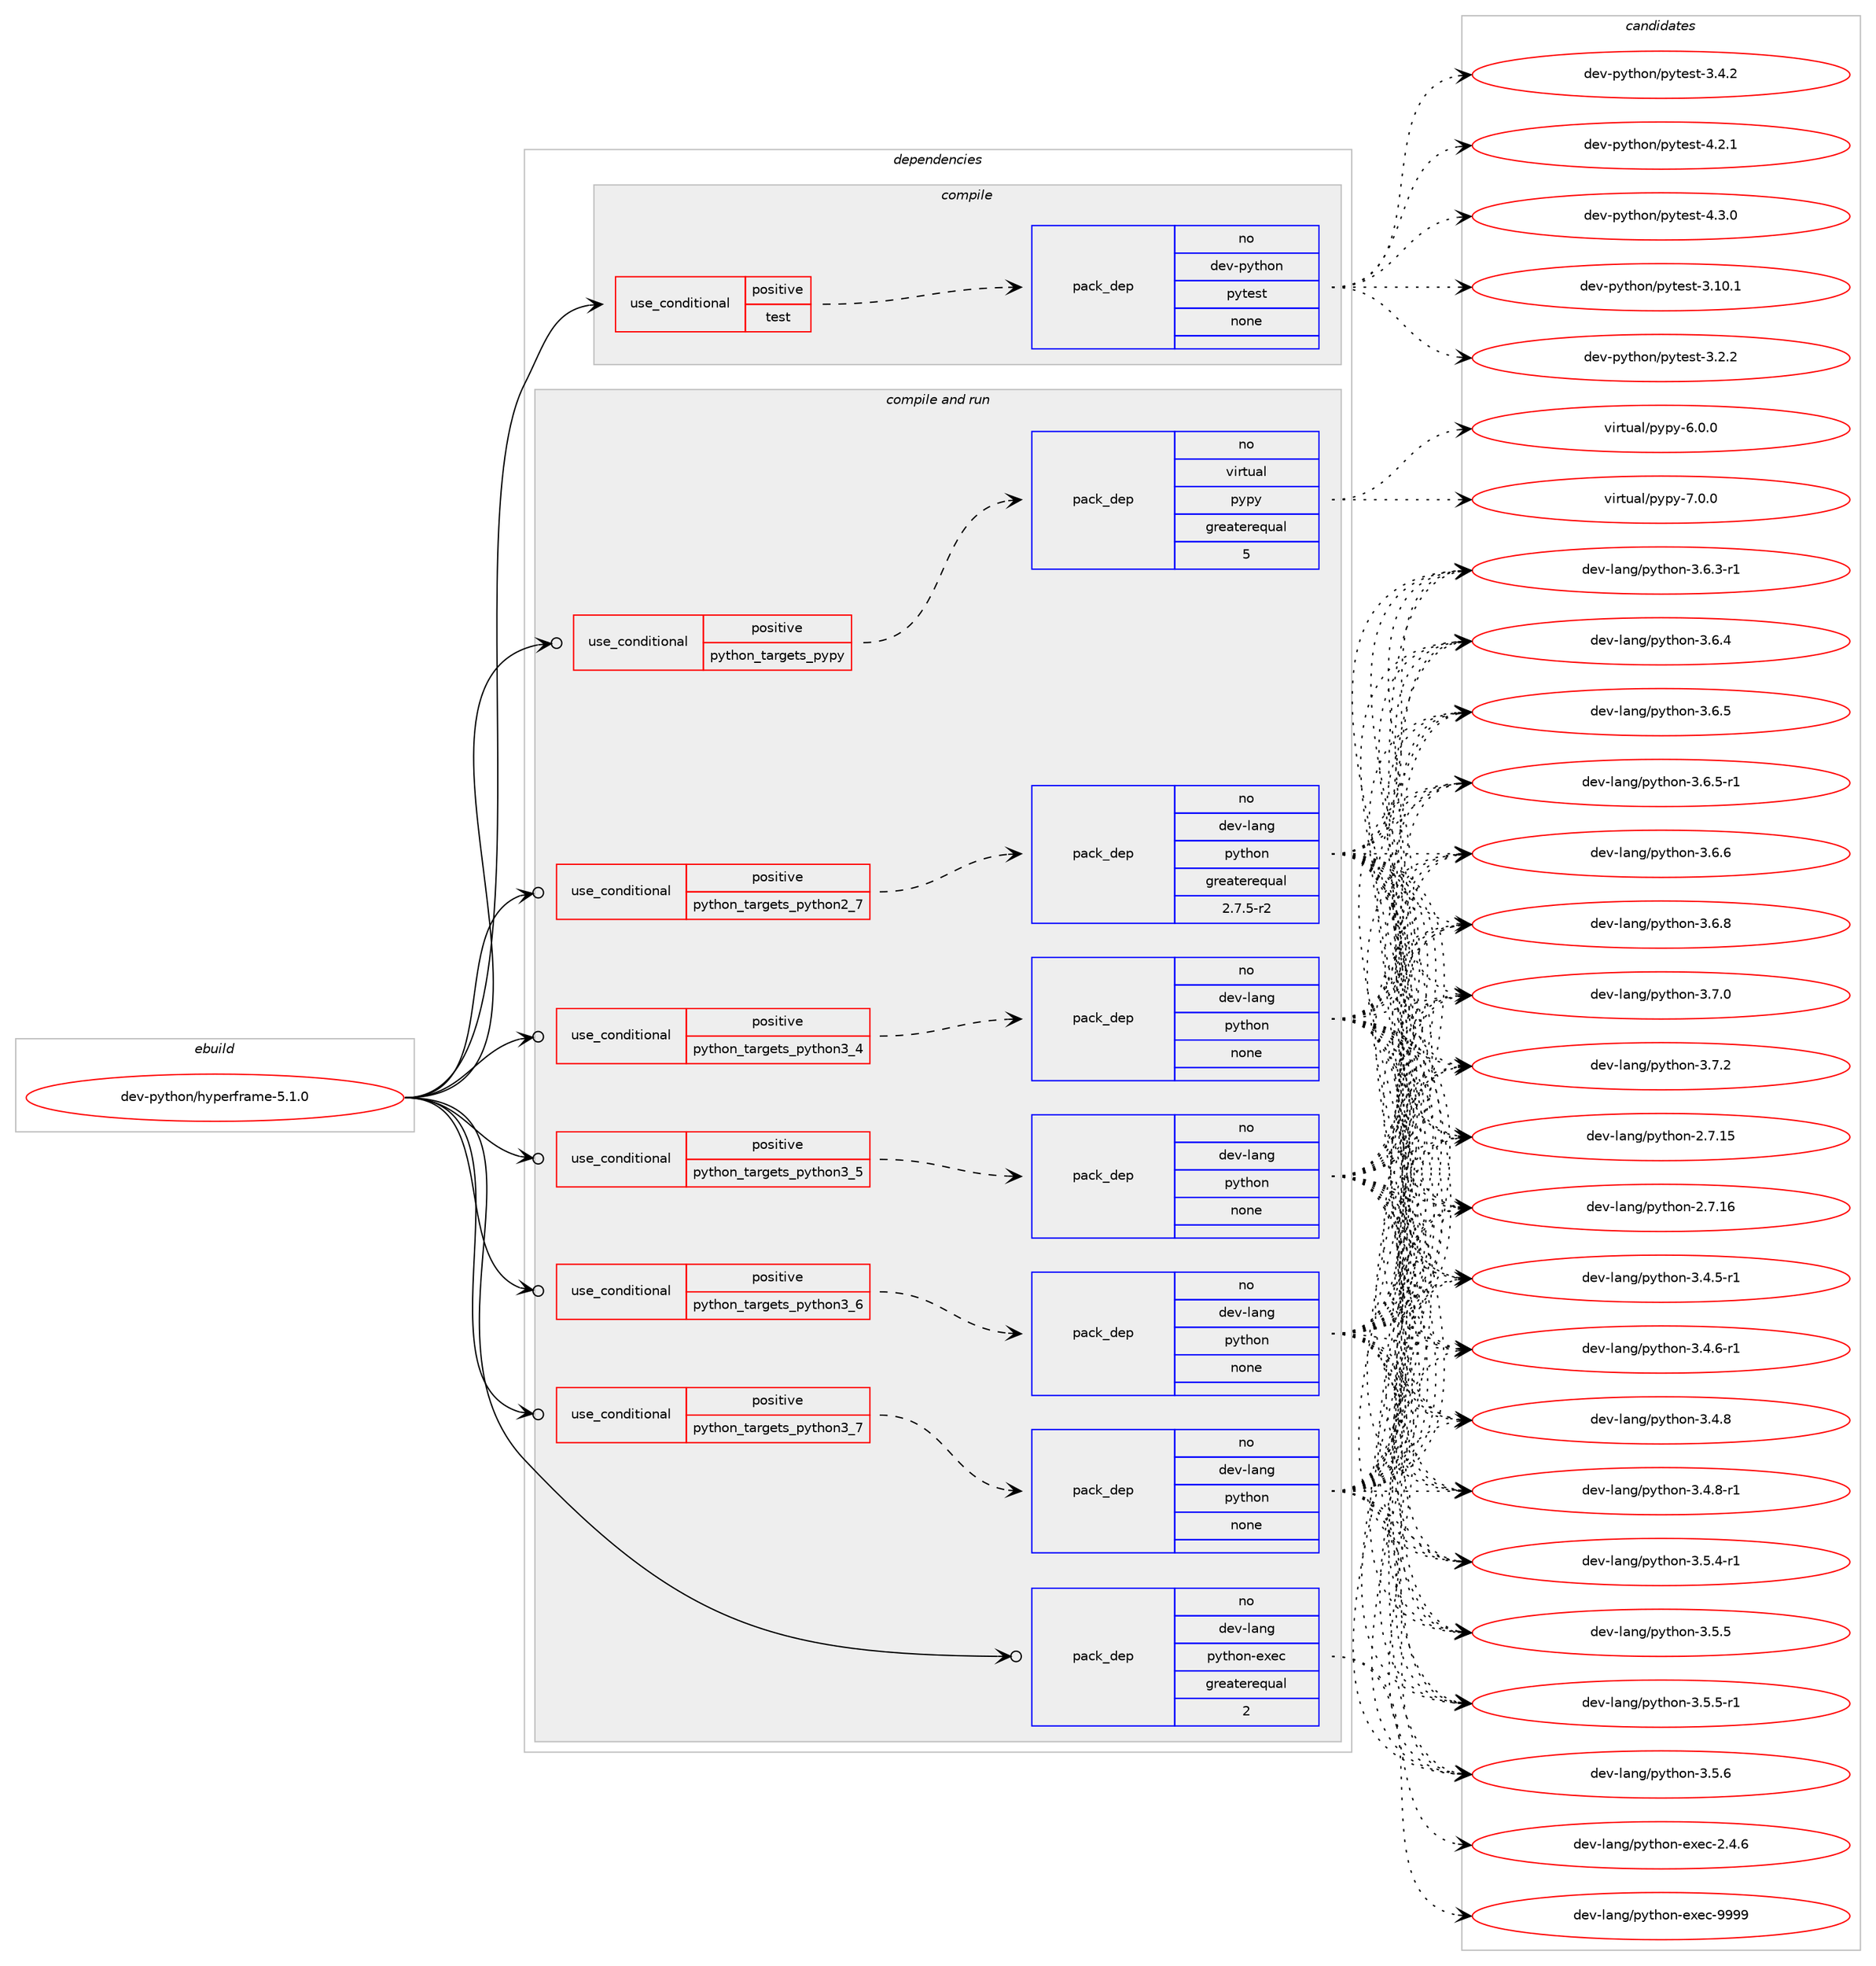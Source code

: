 digraph prolog {

# *************
# Graph options
# *************

newrank=true;
concentrate=true;
compound=true;
graph [rankdir=LR,fontname=Helvetica,fontsize=10,ranksep=1.5];#, ranksep=2.5, nodesep=0.2];
edge  [arrowhead=vee];
node  [fontname=Helvetica,fontsize=10];

# **********
# The ebuild
# **********

subgraph cluster_leftcol {
color=gray;
rank=same;
label=<<i>ebuild</i>>;
id [label="dev-python/hyperframe-5.1.0", color=red, width=4, href="../dev-python/hyperframe-5.1.0.svg"];
}

# ****************
# The dependencies
# ****************

subgraph cluster_midcol {
color=gray;
label=<<i>dependencies</i>>;
subgraph cluster_compile {
fillcolor="#eeeeee";
style=filled;
label=<<i>compile</i>>;
subgraph cond375548 {
dependency1413215 [label=<<TABLE BORDER="0" CELLBORDER="1" CELLSPACING="0" CELLPADDING="4"><TR><TD ROWSPAN="3" CELLPADDING="10">use_conditional</TD></TR><TR><TD>positive</TD></TR><TR><TD>test</TD></TR></TABLE>>, shape=none, color=red];
subgraph pack1014398 {
dependency1413216 [label=<<TABLE BORDER="0" CELLBORDER="1" CELLSPACING="0" CELLPADDING="4" WIDTH="220"><TR><TD ROWSPAN="6" CELLPADDING="30">pack_dep</TD></TR><TR><TD WIDTH="110">no</TD></TR><TR><TD>dev-python</TD></TR><TR><TD>pytest</TD></TR><TR><TD>none</TD></TR><TR><TD></TD></TR></TABLE>>, shape=none, color=blue];
}
dependency1413215:e -> dependency1413216:w [weight=20,style="dashed",arrowhead="vee"];
}
id:e -> dependency1413215:w [weight=20,style="solid",arrowhead="vee"];
}
subgraph cluster_compileandrun {
fillcolor="#eeeeee";
style=filled;
label=<<i>compile and run</i>>;
subgraph cond375549 {
dependency1413217 [label=<<TABLE BORDER="0" CELLBORDER="1" CELLSPACING="0" CELLPADDING="4"><TR><TD ROWSPAN="3" CELLPADDING="10">use_conditional</TD></TR><TR><TD>positive</TD></TR><TR><TD>python_targets_pypy</TD></TR></TABLE>>, shape=none, color=red];
subgraph pack1014399 {
dependency1413218 [label=<<TABLE BORDER="0" CELLBORDER="1" CELLSPACING="0" CELLPADDING="4" WIDTH="220"><TR><TD ROWSPAN="6" CELLPADDING="30">pack_dep</TD></TR><TR><TD WIDTH="110">no</TD></TR><TR><TD>virtual</TD></TR><TR><TD>pypy</TD></TR><TR><TD>greaterequal</TD></TR><TR><TD>5</TD></TR></TABLE>>, shape=none, color=blue];
}
dependency1413217:e -> dependency1413218:w [weight=20,style="dashed",arrowhead="vee"];
}
id:e -> dependency1413217:w [weight=20,style="solid",arrowhead="odotvee"];
subgraph cond375550 {
dependency1413219 [label=<<TABLE BORDER="0" CELLBORDER="1" CELLSPACING="0" CELLPADDING="4"><TR><TD ROWSPAN="3" CELLPADDING="10">use_conditional</TD></TR><TR><TD>positive</TD></TR><TR><TD>python_targets_python2_7</TD></TR></TABLE>>, shape=none, color=red];
subgraph pack1014400 {
dependency1413220 [label=<<TABLE BORDER="0" CELLBORDER="1" CELLSPACING="0" CELLPADDING="4" WIDTH="220"><TR><TD ROWSPAN="6" CELLPADDING="30">pack_dep</TD></TR><TR><TD WIDTH="110">no</TD></TR><TR><TD>dev-lang</TD></TR><TR><TD>python</TD></TR><TR><TD>greaterequal</TD></TR><TR><TD>2.7.5-r2</TD></TR></TABLE>>, shape=none, color=blue];
}
dependency1413219:e -> dependency1413220:w [weight=20,style="dashed",arrowhead="vee"];
}
id:e -> dependency1413219:w [weight=20,style="solid",arrowhead="odotvee"];
subgraph cond375551 {
dependency1413221 [label=<<TABLE BORDER="0" CELLBORDER="1" CELLSPACING="0" CELLPADDING="4"><TR><TD ROWSPAN="3" CELLPADDING="10">use_conditional</TD></TR><TR><TD>positive</TD></TR><TR><TD>python_targets_python3_4</TD></TR></TABLE>>, shape=none, color=red];
subgraph pack1014401 {
dependency1413222 [label=<<TABLE BORDER="0" CELLBORDER="1" CELLSPACING="0" CELLPADDING="4" WIDTH="220"><TR><TD ROWSPAN="6" CELLPADDING="30">pack_dep</TD></TR><TR><TD WIDTH="110">no</TD></TR><TR><TD>dev-lang</TD></TR><TR><TD>python</TD></TR><TR><TD>none</TD></TR><TR><TD></TD></TR></TABLE>>, shape=none, color=blue];
}
dependency1413221:e -> dependency1413222:w [weight=20,style="dashed",arrowhead="vee"];
}
id:e -> dependency1413221:w [weight=20,style="solid",arrowhead="odotvee"];
subgraph cond375552 {
dependency1413223 [label=<<TABLE BORDER="0" CELLBORDER="1" CELLSPACING="0" CELLPADDING="4"><TR><TD ROWSPAN="3" CELLPADDING="10">use_conditional</TD></TR><TR><TD>positive</TD></TR><TR><TD>python_targets_python3_5</TD></TR></TABLE>>, shape=none, color=red];
subgraph pack1014402 {
dependency1413224 [label=<<TABLE BORDER="0" CELLBORDER="1" CELLSPACING="0" CELLPADDING="4" WIDTH="220"><TR><TD ROWSPAN="6" CELLPADDING="30">pack_dep</TD></TR><TR><TD WIDTH="110">no</TD></TR><TR><TD>dev-lang</TD></TR><TR><TD>python</TD></TR><TR><TD>none</TD></TR><TR><TD></TD></TR></TABLE>>, shape=none, color=blue];
}
dependency1413223:e -> dependency1413224:w [weight=20,style="dashed",arrowhead="vee"];
}
id:e -> dependency1413223:w [weight=20,style="solid",arrowhead="odotvee"];
subgraph cond375553 {
dependency1413225 [label=<<TABLE BORDER="0" CELLBORDER="1" CELLSPACING="0" CELLPADDING="4"><TR><TD ROWSPAN="3" CELLPADDING="10">use_conditional</TD></TR><TR><TD>positive</TD></TR><TR><TD>python_targets_python3_6</TD></TR></TABLE>>, shape=none, color=red];
subgraph pack1014403 {
dependency1413226 [label=<<TABLE BORDER="0" CELLBORDER="1" CELLSPACING="0" CELLPADDING="4" WIDTH="220"><TR><TD ROWSPAN="6" CELLPADDING="30">pack_dep</TD></TR><TR><TD WIDTH="110">no</TD></TR><TR><TD>dev-lang</TD></TR><TR><TD>python</TD></TR><TR><TD>none</TD></TR><TR><TD></TD></TR></TABLE>>, shape=none, color=blue];
}
dependency1413225:e -> dependency1413226:w [weight=20,style="dashed",arrowhead="vee"];
}
id:e -> dependency1413225:w [weight=20,style="solid",arrowhead="odotvee"];
subgraph cond375554 {
dependency1413227 [label=<<TABLE BORDER="0" CELLBORDER="1" CELLSPACING="0" CELLPADDING="4"><TR><TD ROWSPAN="3" CELLPADDING="10">use_conditional</TD></TR><TR><TD>positive</TD></TR><TR><TD>python_targets_python3_7</TD></TR></TABLE>>, shape=none, color=red];
subgraph pack1014404 {
dependency1413228 [label=<<TABLE BORDER="0" CELLBORDER="1" CELLSPACING="0" CELLPADDING="4" WIDTH="220"><TR><TD ROWSPAN="6" CELLPADDING="30">pack_dep</TD></TR><TR><TD WIDTH="110">no</TD></TR><TR><TD>dev-lang</TD></TR><TR><TD>python</TD></TR><TR><TD>none</TD></TR><TR><TD></TD></TR></TABLE>>, shape=none, color=blue];
}
dependency1413227:e -> dependency1413228:w [weight=20,style="dashed",arrowhead="vee"];
}
id:e -> dependency1413227:w [weight=20,style="solid",arrowhead="odotvee"];
subgraph pack1014405 {
dependency1413229 [label=<<TABLE BORDER="0" CELLBORDER="1" CELLSPACING="0" CELLPADDING="4" WIDTH="220"><TR><TD ROWSPAN="6" CELLPADDING="30">pack_dep</TD></TR><TR><TD WIDTH="110">no</TD></TR><TR><TD>dev-lang</TD></TR><TR><TD>python-exec</TD></TR><TR><TD>greaterequal</TD></TR><TR><TD>2</TD></TR></TABLE>>, shape=none, color=blue];
}
id:e -> dependency1413229:w [weight=20,style="solid",arrowhead="odotvee"];
}
subgraph cluster_run {
fillcolor="#eeeeee";
style=filled;
label=<<i>run</i>>;
}
}

# **************
# The candidates
# **************

subgraph cluster_choices {
rank=same;
color=gray;
label=<<i>candidates</i>>;

subgraph choice1014398 {
color=black;
nodesep=1;
choice100101118451121211161041111104711212111610111511645514649484649 [label="dev-python/pytest-3.10.1", color=red, width=4,href="../dev-python/pytest-3.10.1.svg"];
choice1001011184511212111610411111047112121116101115116455146504650 [label="dev-python/pytest-3.2.2", color=red, width=4,href="../dev-python/pytest-3.2.2.svg"];
choice1001011184511212111610411111047112121116101115116455146524650 [label="dev-python/pytest-3.4.2", color=red, width=4,href="../dev-python/pytest-3.4.2.svg"];
choice1001011184511212111610411111047112121116101115116455246504649 [label="dev-python/pytest-4.2.1", color=red, width=4,href="../dev-python/pytest-4.2.1.svg"];
choice1001011184511212111610411111047112121116101115116455246514648 [label="dev-python/pytest-4.3.0", color=red, width=4,href="../dev-python/pytest-4.3.0.svg"];
dependency1413216:e -> choice100101118451121211161041111104711212111610111511645514649484649:w [style=dotted,weight="100"];
dependency1413216:e -> choice1001011184511212111610411111047112121116101115116455146504650:w [style=dotted,weight="100"];
dependency1413216:e -> choice1001011184511212111610411111047112121116101115116455146524650:w [style=dotted,weight="100"];
dependency1413216:e -> choice1001011184511212111610411111047112121116101115116455246504649:w [style=dotted,weight="100"];
dependency1413216:e -> choice1001011184511212111610411111047112121116101115116455246514648:w [style=dotted,weight="100"];
}
subgraph choice1014399 {
color=black;
nodesep=1;
choice1181051141161179710847112121112121455446484648 [label="virtual/pypy-6.0.0", color=red, width=4,href="../virtual/pypy-6.0.0.svg"];
choice1181051141161179710847112121112121455546484648 [label="virtual/pypy-7.0.0", color=red, width=4,href="../virtual/pypy-7.0.0.svg"];
dependency1413218:e -> choice1181051141161179710847112121112121455446484648:w [style=dotted,weight="100"];
dependency1413218:e -> choice1181051141161179710847112121112121455546484648:w [style=dotted,weight="100"];
}
subgraph choice1014400 {
color=black;
nodesep=1;
choice10010111845108971101034711212111610411111045504655464953 [label="dev-lang/python-2.7.15", color=red, width=4,href="../dev-lang/python-2.7.15.svg"];
choice10010111845108971101034711212111610411111045504655464954 [label="dev-lang/python-2.7.16", color=red, width=4,href="../dev-lang/python-2.7.16.svg"];
choice1001011184510897110103471121211161041111104551465246534511449 [label="dev-lang/python-3.4.5-r1", color=red, width=4,href="../dev-lang/python-3.4.5-r1.svg"];
choice1001011184510897110103471121211161041111104551465246544511449 [label="dev-lang/python-3.4.6-r1", color=red, width=4,href="../dev-lang/python-3.4.6-r1.svg"];
choice100101118451089711010347112121116104111110455146524656 [label="dev-lang/python-3.4.8", color=red, width=4,href="../dev-lang/python-3.4.8.svg"];
choice1001011184510897110103471121211161041111104551465246564511449 [label="dev-lang/python-3.4.8-r1", color=red, width=4,href="../dev-lang/python-3.4.8-r1.svg"];
choice1001011184510897110103471121211161041111104551465346524511449 [label="dev-lang/python-3.5.4-r1", color=red, width=4,href="../dev-lang/python-3.5.4-r1.svg"];
choice100101118451089711010347112121116104111110455146534653 [label="dev-lang/python-3.5.5", color=red, width=4,href="../dev-lang/python-3.5.5.svg"];
choice1001011184510897110103471121211161041111104551465346534511449 [label="dev-lang/python-3.5.5-r1", color=red, width=4,href="../dev-lang/python-3.5.5-r1.svg"];
choice100101118451089711010347112121116104111110455146534654 [label="dev-lang/python-3.5.6", color=red, width=4,href="../dev-lang/python-3.5.6.svg"];
choice1001011184510897110103471121211161041111104551465446514511449 [label="dev-lang/python-3.6.3-r1", color=red, width=4,href="../dev-lang/python-3.6.3-r1.svg"];
choice100101118451089711010347112121116104111110455146544652 [label="dev-lang/python-3.6.4", color=red, width=4,href="../dev-lang/python-3.6.4.svg"];
choice100101118451089711010347112121116104111110455146544653 [label="dev-lang/python-3.6.5", color=red, width=4,href="../dev-lang/python-3.6.5.svg"];
choice1001011184510897110103471121211161041111104551465446534511449 [label="dev-lang/python-3.6.5-r1", color=red, width=4,href="../dev-lang/python-3.6.5-r1.svg"];
choice100101118451089711010347112121116104111110455146544654 [label="dev-lang/python-3.6.6", color=red, width=4,href="../dev-lang/python-3.6.6.svg"];
choice100101118451089711010347112121116104111110455146544656 [label="dev-lang/python-3.6.8", color=red, width=4,href="../dev-lang/python-3.6.8.svg"];
choice100101118451089711010347112121116104111110455146554648 [label="dev-lang/python-3.7.0", color=red, width=4,href="../dev-lang/python-3.7.0.svg"];
choice100101118451089711010347112121116104111110455146554650 [label="dev-lang/python-3.7.2", color=red, width=4,href="../dev-lang/python-3.7.2.svg"];
dependency1413220:e -> choice10010111845108971101034711212111610411111045504655464953:w [style=dotted,weight="100"];
dependency1413220:e -> choice10010111845108971101034711212111610411111045504655464954:w [style=dotted,weight="100"];
dependency1413220:e -> choice1001011184510897110103471121211161041111104551465246534511449:w [style=dotted,weight="100"];
dependency1413220:e -> choice1001011184510897110103471121211161041111104551465246544511449:w [style=dotted,weight="100"];
dependency1413220:e -> choice100101118451089711010347112121116104111110455146524656:w [style=dotted,weight="100"];
dependency1413220:e -> choice1001011184510897110103471121211161041111104551465246564511449:w [style=dotted,weight="100"];
dependency1413220:e -> choice1001011184510897110103471121211161041111104551465346524511449:w [style=dotted,weight="100"];
dependency1413220:e -> choice100101118451089711010347112121116104111110455146534653:w [style=dotted,weight="100"];
dependency1413220:e -> choice1001011184510897110103471121211161041111104551465346534511449:w [style=dotted,weight="100"];
dependency1413220:e -> choice100101118451089711010347112121116104111110455146534654:w [style=dotted,weight="100"];
dependency1413220:e -> choice1001011184510897110103471121211161041111104551465446514511449:w [style=dotted,weight="100"];
dependency1413220:e -> choice100101118451089711010347112121116104111110455146544652:w [style=dotted,weight="100"];
dependency1413220:e -> choice100101118451089711010347112121116104111110455146544653:w [style=dotted,weight="100"];
dependency1413220:e -> choice1001011184510897110103471121211161041111104551465446534511449:w [style=dotted,weight="100"];
dependency1413220:e -> choice100101118451089711010347112121116104111110455146544654:w [style=dotted,weight="100"];
dependency1413220:e -> choice100101118451089711010347112121116104111110455146544656:w [style=dotted,weight="100"];
dependency1413220:e -> choice100101118451089711010347112121116104111110455146554648:w [style=dotted,weight="100"];
dependency1413220:e -> choice100101118451089711010347112121116104111110455146554650:w [style=dotted,weight="100"];
}
subgraph choice1014401 {
color=black;
nodesep=1;
choice10010111845108971101034711212111610411111045504655464953 [label="dev-lang/python-2.7.15", color=red, width=4,href="../dev-lang/python-2.7.15.svg"];
choice10010111845108971101034711212111610411111045504655464954 [label="dev-lang/python-2.7.16", color=red, width=4,href="../dev-lang/python-2.7.16.svg"];
choice1001011184510897110103471121211161041111104551465246534511449 [label="dev-lang/python-3.4.5-r1", color=red, width=4,href="../dev-lang/python-3.4.5-r1.svg"];
choice1001011184510897110103471121211161041111104551465246544511449 [label="dev-lang/python-3.4.6-r1", color=red, width=4,href="../dev-lang/python-3.4.6-r1.svg"];
choice100101118451089711010347112121116104111110455146524656 [label="dev-lang/python-3.4.8", color=red, width=4,href="../dev-lang/python-3.4.8.svg"];
choice1001011184510897110103471121211161041111104551465246564511449 [label="dev-lang/python-3.4.8-r1", color=red, width=4,href="../dev-lang/python-3.4.8-r1.svg"];
choice1001011184510897110103471121211161041111104551465346524511449 [label="dev-lang/python-3.5.4-r1", color=red, width=4,href="../dev-lang/python-3.5.4-r1.svg"];
choice100101118451089711010347112121116104111110455146534653 [label="dev-lang/python-3.5.5", color=red, width=4,href="../dev-lang/python-3.5.5.svg"];
choice1001011184510897110103471121211161041111104551465346534511449 [label="dev-lang/python-3.5.5-r1", color=red, width=4,href="../dev-lang/python-3.5.5-r1.svg"];
choice100101118451089711010347112121116104111110455146534654 [label="dev-lang/python-3.5.6", color=red, width=4,href="../dev-lang/python-3.5.6.svg"];
choice1001011184510897110103471121211161041111104551465446514511449 [label="dev-lang/python-3.6.3-r1", color=red, width=4,href="../dev-lang/python-3.6.3-r1.svg"];
choice100101118451089711010347112121116104111110455146544652 [label="dev-lang/python-3.6.4", color=red, width=4,href="../dev-lang/python-3.6.4.svg"];
choice100101118451089711010347112121116104111110455146544653 [label="dev-lang/python-3.6.5", color=red, width=4,href="../dev-lang/python-3.6.5.svg"];
choice1001011184510897110103471121211161041111104551465446534511449 [label="dev-lang/python-3.6.5-r1", color=red, width=4,href="../dev-lang/python-3.6.5-r1.svg"];
choice100101118451089711010347112121116104111110455146544654 [label="dev-lang/python-3.6.6", color=red, width=4,href="../dev-lang/python-3.6.6.svg"];
choice100101118451089711010347112121116104111110455146544656 [label="dev-lang/python-3.6.8", color=red, width=4,href="../dev-lang/python-3.6.8.svg"];
choice100101118451089711010347112121116104111110455146554648 [label="dev-lang/python-3.7.0", color=red, width=4,href="../dev-lang/python-3.7.0.svg"];
choice100101118451089711010347112121116104111110455146554650 [label="dev-lang/python-3.7.2", color=red, width=4,href="../dev-lang/python-3.7.2.svg"];
dependency1413222:e -> choice10010111845108971101034711212111610411111045504655464953:w [style=dotted,weight="100"];
dependency1413222:e -> choice10010111845108971101034711212111610411111045504655464954:w [style=dotted,weight="100"];
dependency1413222:e -> choice1001011184510897110103471121211161041111104551465246534511449:w [style=dotted,weight="100"];
dependency1413222:e -> choice1001011184510897110103471121211161041111104551465246544511449:w [style=dotted,weight="100"];
dependency1413222:e -> choice100101118451089711010347112121116104111110455146524656:w [style=dotted,weight="100"];
dependency1413222:e -> choice1001011184510897110103471121211161041111104551465246564511449:w [style=dotted,weight="100"];
dependency1413222:e -> choice1001011184510897110103471121211161041111104551465346524511449:w [style=dotted,weight="100"];
dependency1413222:e -> choice100101118451089711010347112121116104111110455146534653:w [style=dotted,weight="100"];
dependency1413222:e -> choice1001011184510897110103471121211161041111104551465346534511449:w [style=dotted,weight="100"];
dependency1413222:e -> choice100101118451089711010347112121116104111110455146534654:w [style=dotted,weight="100"];
dependency1413222:e -> choice1001011184510897110103471121211161041111104551465446514511449:w [style=dotted,weight="100"];
dependency1413222:e -> choice100101118451089711010347112121116104111110455146544652:w [style=dotted,weight="100"];
dependency1413222:e -> choice100101118451089711010347112121116104111110455146544653:w [style=dotted,weight="100"];
dependency1413222:e -> choice1001011184510897110103471121211161041111104551465446534511449:w [style=dotted,weight="100"];
dependency1413222:e -> choice100101118451089711010347112121116104111110455146544654:w [style=dotted,weight="100"];
dependency1413222:e -> choice100101118451089711010347112121116104111110455146544656:w [style=dotted,weight="100"];
dependency1413222:e -> choice100101118451089711010347112121116104111110455146554648:w [style=dotted,weight="100"];
dependency1413222:e -> choice100101118451089711010347112121116104111110455146554650:w [style=dotted,weight="100"];
}
subgraph choice1014402 {
color=black;
nodesep=1;
choice10010111845108971101034711212111610411111045504655464953 [label="dev-lang/python-2.7.15", color=red, width=4,href="../dev-lang/python-2.7.15.svg"];
choice10010111845108971101034711212111610411111045504655464954 [label="dev-lang/python-2.7.16", color=red, width=4,href="../dev-lang/python-2.7.16.svg"];
choice1001011184510897110103471121211161041111104551465246534511449 [label="dev-lang/python-3.4.5-r1", color=red, width=4,href="../dev-lang/python-3.4.5-r1.svg"];
choice1001011184510897110103471121211161041111104551465246544511449 [label="dev-lang/python-3.4.6-r1", color=red, width=4,href="../dev-lang/python-3.4.6-r1.svg"];
choice100101118451089711010347112121116104111110455146524656 [label="dev-lang/python-3.4.8", color=red, width=4,href="../dev-lang/python-3.4.8.svg"];
choice1001011184510897110103471121211161041111104551465246564511449 [label="dev-lang/python-3.4.8-r1", color=red, width=4,href="../dev-lang/python-3.4.8-r1.svg"];
choice1001011184510897110103471121211161041111104551465346524511449 [label="dev-lang/python-3.5.4-r1", color=red, width=4,href="../dev-lang/python-3.5.4-r1.svg"];
choice100101118451089711010347112121116104111110455146534653 [label="dev-lang/python-3.5.5", color=red, width=4,href="../dev-lang/python-3.5.5.svg"];
choice1001011184510897110103471121211161041111104551465346534511449 [label="dev-lang/python-3.5.5-r1", color=red, width=4,href="../dev-lang/python-3.5.5-r1.svg"];
choice100101118451089711010347112121116104111110455146534654 [label="dev-lang/python-3.5.6", color=red, width=4,href="../dev-lang/python-3.5.6.svg"];
choice1001011184510897110103471121211161041111104551465446514511449 [label="dev-lang/python-3.6.3-r1", color=red, width=4,href="../dev-lang/python-3.6.3-r1.svg"];
choice100101118451089711010347112121116104111110455146544652 [label="dev-lang/python-3.6.4", color=red, width=4,href="../dev-lang/python-3.6.4.svg"];
choice100101118451089711010347112121116104111110455146544653 [label="dev-lang/python-3.6.5", color=red, width=4,href="../dev-lang/python-3.6.5.svg"];
choice1001011184510897110103471121211161041111104551465446534511449 [label="dev-lang/python-3.6.5-r1", color=red, width=4,href="../dev-lang/python-3.6.5-r1.svg"];
choice100101118451089711010347112121116104111110455146544654 [label="dev-lang/python-3.6.6", color=red, width=4,href="../dev-lang/python-3.6.6.svg"];
choice100101118451089711010347112121116104111110455146544656 [label="dev-lang/python-3.6.8", color=red, width=4,href="../dev-lang/python-3.6.8.svg"];
choice100101118451089711010347112121116104111110455146554648 [label="dev-lang/python-3.7.0", color=red, width=4,href="../dev-lang/python-3.7.0.svg"];
choice100101118451089711010347112121116104111110455146554650 [label="dev-lang/python-3.7.2", color=red, width=4,href="../dev-lang/python-3.7.2.svg"];
dependency1413224:e -> choice10010111845108971101034711212111610411111045504655464953:w [style=dotted,weight="100"];
dependency1413224:e -> choice10010111845108971101034711212111610411111045504655464954:w [style=dotted,weight="100"];
dependency1413224:e -> choice1001011184510897110103471121211161041111104551465246534511449:w [style=dotted,weight="100"];
dependency1413224:e -> choice1001011184510897110103471121211161041111104551465246544511449:w [style=dotted,weight="100"];
dependency1413224:e -> choice100101118451089711010347112121116104111110455146524656:w [style=dotted,weight="100"];
dependency1413224:e -> choice1001011184510897110103471121211161041111104551465246564511449:w [style=dotted,weight="100"];
dependency1413224:e -> choice1001011184510897110103471121211161041111104551465346524511449:w [style=dotted,weight="100"];
dependency1413224:e -> choice100101118451089711010347112121116104111110455146534653:w [style=dotted,weight="100"];
dependency1413224:e -> choice1001011184510897110103471121211161041111104551465346534511449:w [style=dotted,weight="100"];
dependency1413224:e -> choice100101118451089711010347112121116104111110455146534654:w [style=dotted,weight="100"];
dependency1413224:e -> choice1001011184510897110103471121211161041111104551465446514511449:w [style=dotted,weight="100"];
dependency1413224:e -> choice100101118451089711010347112121116104111110455146544652:w [style=dotted,weight="100"];
dependency1413224:e -> choice100101118451089711010347112121116104111110455146544653:w [style=dotted,weight="100"];
dependency1413224:e -> choice1001011184510897110103471121211161041111104551465446534511449:w [style=dotted,weight="100"];
dependency1413224:e -> choice100101118451089711010347112121116104111110455146544654:w [style=dotted,weight="100"];
dependency1413224:e -> choice100101118451089711010347112121116104111110455146544656:w [style=dotted,weight="100"];
dependency1413224:e -> choice100101118451089711010347112121116104111110455146554648:w [style=dotted,weight="100"];
dependency1413224:e -> choice100101118451089711010347112121116104111110455146554650:w [style=dotted,weight="100"];
}
subgraph choice1014403 {
color=black;
nodesep=1;
choice10010111845108971101034711212111610411111045504655464953 [label="dev-lang/python-2.7.15", color=red, width=4,href="../dev-lang/python-2.7.15.svg"];
choice10010111845108971101034711212111610411111045504655464954 [label="dev-lang/python-2.7.16", color=red, width=4,href="../dev-lang/python-2.7.16.svg"];
choice1001011184510897110103471121211161041111104551465246534511449 [label="dev-lang/python-3.4.5-r1", color=red, width=4,href="../dev-lang/python-3.4.5-r1.svg"];
choice1001011184510897110103471121211161041111104551465246544511449 [label="dev-lang/python-3.4.6-r1", color=red, width=4,href="../dev-lang/python-3.4.6-r1.svg"];
choice100101118451089711010347112121116104111110455146524656 [label="dev-lang/python-3.4.8", color=red, width=4,href="../dev-lang/python-3.4.8.svg"];
choice1001011184510897110103471121211161041111104551465246564511449 [label="dev-lang/python-3.4.8-r1", color=red, width=4,href="../dev-lang/python-3.4.8-r1.svg"];
choice1001011184510897110103471121211161041111104551465346524511449 [label="dev-lang/python-3.5.4-r1", color=red, width=4,href="../dev-lang/python-3.5.4-r1.svg"];
choice100101118451089711010347112121116104111110455146534653 [label="dev-lang/python-3.5.5", color=red, width=4,href="../dev-lang/python-3.5.5.svg"];
choice1001011184510897110103471121211161041111104551465346534511449 [label="dev-lang/python-3.5.5-r1", color=red, width=4,href="../dev-lang/python-3.5.5-r1.svg"];
choice100101118451089711010347112121116104111110455146534654 [label="dev-lang/python-3.5.6", color=red, width=4,href="../dev-lang/python-3.5.6.svg"];
choice1001011184510897110103471121211161041111104551465446514511449 [label="dev-lang/python-3.6.3-r1", color=red, width=4,href="../dev-lang/python-3.6.3-r1.svg"];
choice100101118451089711010347112121116104111110455146544652 [label="dev-lang/python-3.6.4", color=red, width=4,href="../dev-lang/python-3.6.4.svg"];
choice100101118451089711010347112121116104111110455146544653 [label="dev-lang/python-3.6.5", color=red, width=4,href="../dev-lang/python-3.6.5.svg"];
choice1001011184510897110103471121211161041111104551465446534511449 [label="dev-lang/python-3.6.5-r1", color=red, width=4,href="../dev-lang/python-3.6.5-r1.svg"];
choice100101118451089711010347112121116104111110455146544654 [label="dev-lang/python-3.6.6", color=red, width=4,href="../dev-lang/python-3.6.6.svg"];
choice100101118451089711010347112121116104111110455146544656 [label="dev-lang/python-3.6.8", color=red, width=4,href="../dev-lang/python-3.6.8.svg"];
choice100101118451089711010347112121116104111110455146554648 [label="dev-lang/python-3.7.0", color=red, width=4,href="../dev-lang/python-3.7.0.svg"];
choice100101118451089711010347112121116104111110455146554650 [label="dev-lang/python-3.7.2", color=red, width=4,href="../dev-lang/python-3.7.2.svg"];
dependency1413226:e -> choice10010111845108971101034711212111610411111045504655464953:w [style=dotted,weight="100"];
dependency1413226:e -> choice10010111845108971101034711212111610411111045504655464954:w [style=dotted,weight="100"];
dependency1413226:e -> choice1001011184510897110103471121211161041111104551465246534511449:w [style=dotted,weight="100"];
dependency1413226:e -> choice1001011184510897110103471121211161041111104551465246544511449:w [style=dotted,weight="100"];
dependency1413226:e -> choice100101118451089711010347112121116104111110455146524656:w [style=dotted,weight="100"];
dependency1413226:e -> choice1001011184510897110103471121211161041111104551465246564511449:w [style=dotted,weight="100"];
dependency1413226:e -> choice1001011184510897110103471121211161041111104551465346524511449:w [style=dotted,weight="100"];
dependency1413226:e -> choice100101118451089711010347112121116104111110455146534653:w [style=dotted,weight="100"];
dependency1413226:e -> choice1001011184510897110103471121211161041111104551465346534511449:w [style=dotted,weight="100"];
dependency1413226:e -> choice100101118451089711010347112121116104111110455146534654:w [style=dotted,weight="100"];
dependency1413226:e -> choice1001011184510897110103471121211161041111104551465446514511449:w [style=dotted,weight="100"];
dependency1413226:e -> choice100101118451089711010347112121116104111110455146544652:w [style=dotted,weight="100"];
dependency1413226:e -> choice100101118451089711010347112121116104111110455146544653:w [style=dotted,weight="100"];
dependency1413226:e -> choice1001011184510897110103471121211161041111104551465446534511449:w [style=dotted,weight="100"];
dependency1413226:e -> choice100101118451089711010347112121116104111110455146544654:w [style=dotted,weight="100"];
dependency1413226:e -> choice100101118451089711010347112121116104111110455146544656:w [style=dotted,weight="100"];
dependency1413226:e -> choice100101118451089711010347112121116104111110455146554648:w [style=dotted,weight="100"];
dependency1413226:e -> choice100101118451089711010347112121116104111110455146554650:w [style=dotted,weight="100"];
}
subgraph choice1014404 {
color=black;
nodesep=1;
choice10010111845108971101034711212111610411111045504655464953 [label="dev-lang/python-2.7.15", color=red, width=4,href="../dev-lang/python-2.7.15.svg"];
choice10010111845108971101034711212111610411111045504655464954 [label="dev-lang/python-2.7.16", color=red, width=4,href="../dev-lang/python-2.7.16.svg"];
choice1001011184510897110103471121211161041111104551465246534511449 [label="dev-lang/python-3.4.5-r1", color=red, width=4,href="../dev-lang/python-3.4.5-r1.svg"];
choice1001011184510897110103471121211161041111104551465246544511449 [label="dev-lang/python-3.4.6-r1", color=red, width=4,href="../dev-lang/python-3.4.6-r1.svg"];
choice100101118451089711010347112121116104111110455146524656 [label="dev-lang/python-3.4.8", color=red, width=4,href="../dev-lang/python-3.4.8.svg"];
choice1001011184510897110103471121211161041111104551465246564511449 [label="dev-lang/python-3.4.8-r1", color=red, width=4,href="../dev-lang/python-3.4.8-r1.svg"];
choice1001011184510897110103471121211161041111104551465346524511449 [label="dev-lang/python-3.5.4-r1", color=red, width=4,href="../dev-lang/python-3.5.4-r1.svg"];
choice100101118451089711010347112121116104111110455146534653 [label="dev-lang/python-3.5.5", color=red, width=4,href="../dev-lang/python-3.5.5.svg"];
choice1001011184510897110103471121211161041111104551465346534511449 [label="dev-lang/python-3.5.5-r1", color=red, width=4,href="../dev-lang/python-3.5.5-r1.svg"];
choice100101118451089711010347112121116104111110455146534654 [label="dev-lang/python-3.5.6", color=red, width=4,href="../dev-lang/python-3.5.6.svg"];
choice1001011184510897110103471121211161041111104551465446514511449 [label="dev-lang/python-3.6.3-r1", color=red, width=4,href="../dev-lang/python-3.6.3-r1.svg"];
choice100101118451089711010347112121116104111110455146544652 [label="dev-lang/python-3.6.4", color=red, width=4,href="../dev-lang/python-3.6.4.svg"];
choice100101118451089711010347112121116104111110455146544653 [label="dev-lang/python-3.6.5", color=red, width=4,href="../dev-lang/python-3.6.5.svg"];
choice1001011184510897110103471121211161041111104551465446534511449 [label="dev-lang/python-3.6.5-r1", color=red, width=4,href="../dev-lang/python-3.6.5-r1.svg"];
choice100101118451089711010347112121116104111110455146544654 [label="dev-lang/python-3.6.6", color=red, width=4,href="../dev-lang/python-3.6.6.svg"];
choice100101118451089711010347112121116104111110455146544656 [label="dev-lang/python-3.6.8", color=red, width=4,href="../dev-lang/python-3.6.8.svg"];
choice100101118451089711010347112121116104111110455146554648 [label="dev-lang/python-3.7.0", color=red, width=4,href="../dev-lang/python-3.7.0.svg"];
choice100101118451089711010347112121116104111110455146554650 [label="dev-lang/python-3.7.2", color=red, width=4,href="../dev-lang/python-3.7.2.svg"];
dependency1413228:e -> choice10010111845108971101034711212111610411111045504655464953:w [style=dotted,weight="100"];
dependency1413228:e -> choice10010111845108971101034711212111610411111045504655464954:w [style=dotted,weight="100"];
dependency1413228:e -> choice1001011184510897110103471121211161041111104551465246534511449:w [style=dotted,weight="100"];
dependency1413228:e -> choice1001011184510897110103471121211161041111104551465246544511449:w [style=dotted,weight="100"];
dependency1413228:e -> choice100101118451089711010347112121116104111110455146524656:w [style=dotted,weight="100"];
dependency1413228:e -> choice1001011184510897110103471121211161041111104551465246564511449:w [style=dotted,weight="100"];
dependency1413228:e -> choice1001011184510897110103471121211161041111104551465346524511449:w [style=dotted,weight="100"];
dependency1413228:e -> choice100101118451089711010347112121116104111110455146534653:w [style=dotted,weight="100"];
dependency1413228:e -> choice1001011184510897110103471121211161041111104551465346534511449:w [style=dotted,weight="100"];
dependency1413228:e -> choice100101118451089711010347112121116104111110455146534654:w [style=dotted,weight="100"];
dependency1413228:e -> choice1001011184510897110103471121211161041111104551465446514511449:w [style=dotted,weight="100"];
dependency1413228:e -> choice100101118451089711010347112121116104111110455146544652:w [style=dotted,weight="100"];
dependency1413228:e -> choice100101118451089711010347112121116104111110455146544653:w [style=dotted,weight="100"];
dependency1413228:e -> choice1001011184510897110103471121211161041111104551465446534511449:w [style=dotted,weight="100"];
dependency1413228:e -> choice100101118451089711010347112121116104111110455146544654:w [style=dotted,weight="100"];
dependency1413228:e -> choice100101118451089711010347112121116104111110455146544656:w [style=dotted,weight="100"];
dependency1413228:e -> choice100101118451089711010347112121116104111110455146554648:w [style=dotted,weight="100"];
dependency1413228:e -> choice100101118451089711010347112121116104111110455146554650:w [style=dotted,weight="100"];
}
subgraph choice1014405 {
color=black;
nodesep=1;
choice1001011184510897110103471121211161041111104510112010199455046524654 [label="dev-lang/python-exec-2.4.6", color=red, width=4,href="../dev-lang/python-exec-2.4.6.svg"];
choice10010111845108971101034711212111610411111045101120101994557575757 [label="dev-lang/python-exec-9999", color=red, width=4,href="../dev-lang/python-exec-9999.svg"];
dependency1413229:e -> choice1001011184510897110103471121211161041111104510112010199455046524654:w [style=dotted,weight="100"];
dependency1413229:e -> choice10010111845108971101034711212111610411111045101120101994557575757:w [style=dotted,weight="100"];
}
}

}
